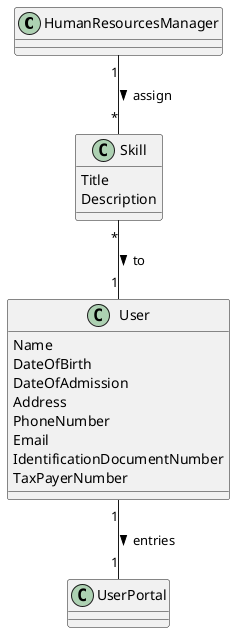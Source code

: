 @startuml

class HumanResourcesManager {

}

class  User{
    Name
    DateOfBirth
    DateOfAdmission
    Address
    PhoneNumber
    Email
    IdentificationDocumentNumber
    TaxPayerNumber
}

class Skill {
    Title
    Description
}

class UserPortal {

}
HumanResourcesManager "1" -- "*" Skill : assign >
Skill "*" -- "1" User : to >
User "1" -- "1" UserPortal : entries >

@enduml


